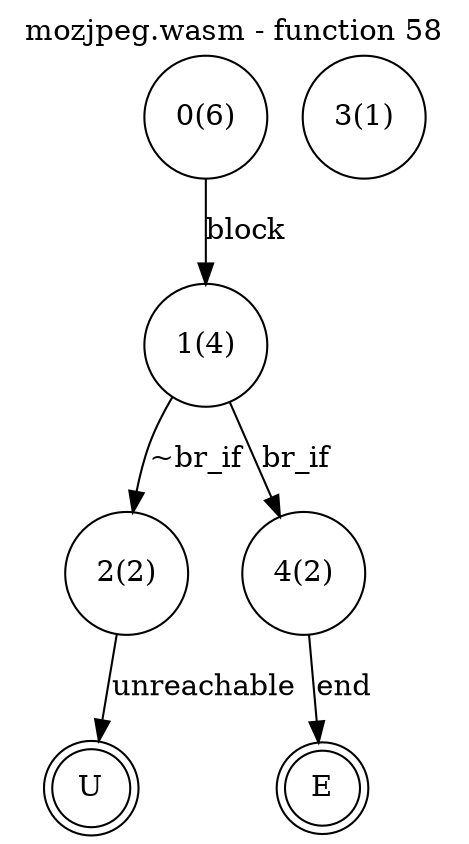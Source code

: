 digraph finite_state_machine {
    label = "mozjpeg.wasm - function 58"
    labelloc =  t
    labelfontsize = 16
    labelfontcolor = black
    labelfontname = "Helvetica"
    node [shape = doublecircle]; E U ;
node [shape=circle, fontcolor=black, style="", label="0(6)"]0
node [shape=circle, fontcolor=black, style="", label="1(4)"]1
node [shape=circle, fontcolor=black, style="", label="2(2)"]2
node [shape=circle, fontcolor=black, style="", label="3(1)"]3
node [shape=circle, fontcolor=black, style="", label="4(2)"]4
node [shape=circle, fontcolor=black, style="", label="E"]E
node [shape=circle, fontcolor=black, style="", label="U"]U
    0 -> 1[label="block"];
    1 -> 2[label="~br_if"];
    1 -> 4[label="br_if"];
    2 -> U[label="unreachable"];
    4 -> E[label="end"];
}
